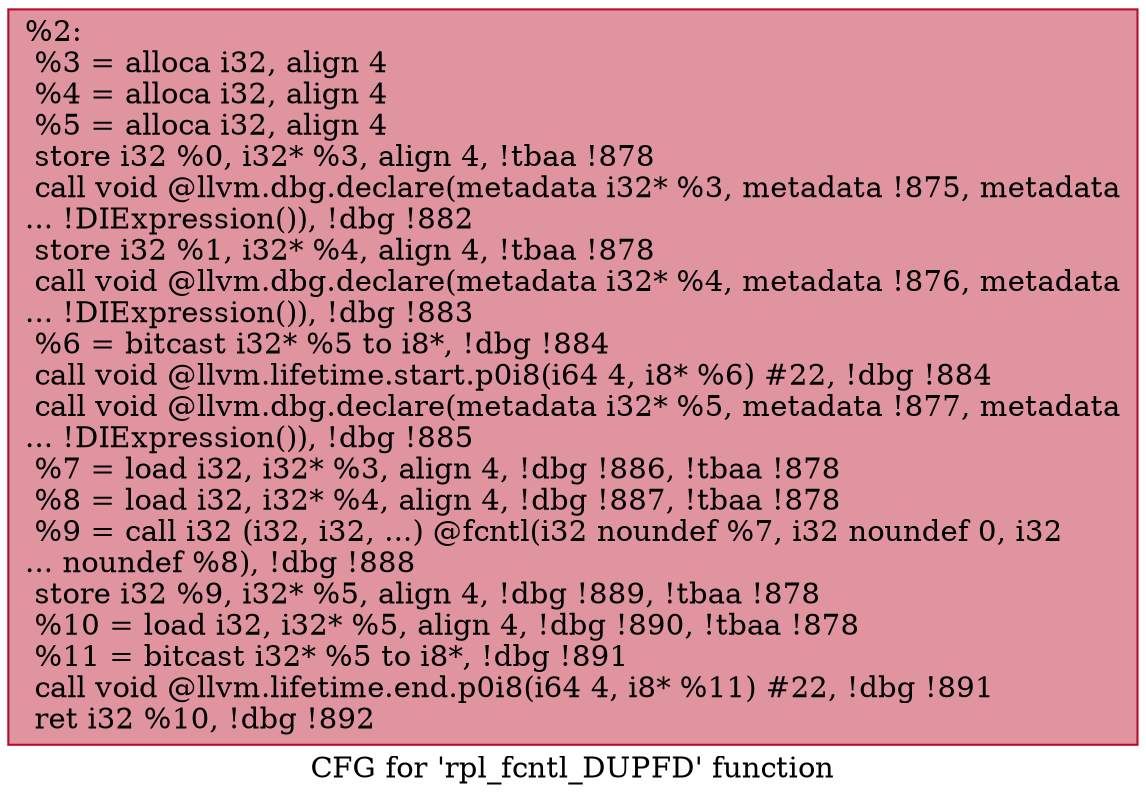 digraph "CFG for 'rpl_fcntl_DUPFD' function" {
	label="CFG for 'rpl_fcntl_DUPFD' function";

	Node0x14e35c0 [shape=record,color="#b70d28ff", style=filled, fillcolor="#b70d2870",label="{%2:\l  %3 = alloca i32, align 4\l  %4 = alloca i32, align 4\l  %5 = alloca i32, align 4\l  store i32 %0, i32* %3, align 4, !tbaa !878\l  call void @llvm.dbg.declare(metadata i32* %3, metadata !875, metadata\l... !DIExpression()), !dbg !882\l  store i32 %1, i32* %4, align 4, !tbaa !878\l  call void @llvm.dbg.declare(metadata i32* %4, metadata !876, metadata\l... !DIExpression()), !dbg !883\l  %6 = bitcast i32* %5 to i8*, !dbg !884\l  call void @llvm.lifetime.start.p0i8(i64 4, i8* %6) #22, !dbg !884\l  call void @llvm.dbg.declare(metadata i32* %5, metadata !877, metadata\l... !DIExpression()), !dbg !885\l  %7 = load i32, i32* %3, align 4, !dbg !886, !tbaa !878\l  %8 = load i32, i32* %4, align 4, !dbg !887, !tbaa !878\l  %9 = call i32 (i32, i32, ...) @fcntl(i32 noundef %7, i32 noundef 0, i32\l... noundef %8), !dbg !888\l  store i32 %9, i32* %5, align 4, !dbg !889, !tbaa !878\l  %10 = load i32, i32* %5, align 4, !dbg !890, !tbaa !878\l  %11 = bitcast i32* %5 to i8*, !dbg !891\l  call void @llvm.lifetime.end.p0i8(i64 4, i8* %11) #22, !dbg !891\l  ret i32 %10, !dbg !892\l}"];
}

